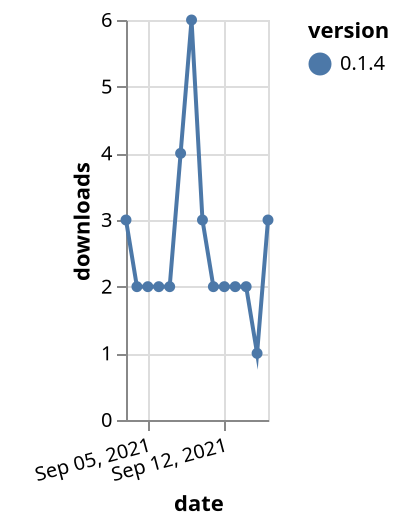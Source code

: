 {"$schema": "https://vega.github.io/schema/vega-lite/v5.json", "description": "A simple bar chart with embedded data.", "data": {"values": [{"date": "2021-09-03", "total": 3405, "delta": 3, "version": "0.1.4"}, {"date": "2021-09-04", "total": 3407, "delta": 2, "version": "0.1.4"}, {"date": "2021-09-05", "total": 3409, "delta": 2, "version": "0.1.4"}, {"date": "2021-09-06", "total": 3411, "delta": 2, "version": "0.1.4"}, {"date": "2021-09-07", "total": 3413, "delta": 2, "version": "0.1.4"}, {"date": "2021-09-08", "total": 3417, "delta": 4, "version": "0.1.4"}, {"date": "2021-09-09", "total": 3423, "delta": 6, "version": "0.1.4"}, {"date": "2021-09-10", "total": 3426, "delta": 3, "version": "0.1.4"}, {"date": "2021-09-11", "total": 3428, "delta": 2, "version": "0.1.4"}, {"date": "2021-09-12", "total": 3430, "delta": 2, "version": "0.1.4"}, {"date": "2021-09-13", "total": 3432, "delta": 2, "version": "0.1.4"}, {"date": "2021-09-14", "total": 3434, "delta": 2, "version": "0.1.4"}, {"date": "2021-09-15", "total": 3435, "delta": 1, "version": "0.1.4"}, {"date": "2021-09-16", "total": 3438, "delta": 3, "version": "0.1.4"}]}, "width": "container", "mark": {"type": "line", "point": {"filled": true}}, "encoding": {"x": {"field": "date", "type": "temporal", "timeUnit": "yearmonthdate", "title": "date", "axis": {"labelAngle": -15}}, "y": {"field": "delta", "type": "quantitative", "title": "downloads"}, "color": {"field": "version", "type": "nominal"}, "tooltip": {"field": "delta"}}}